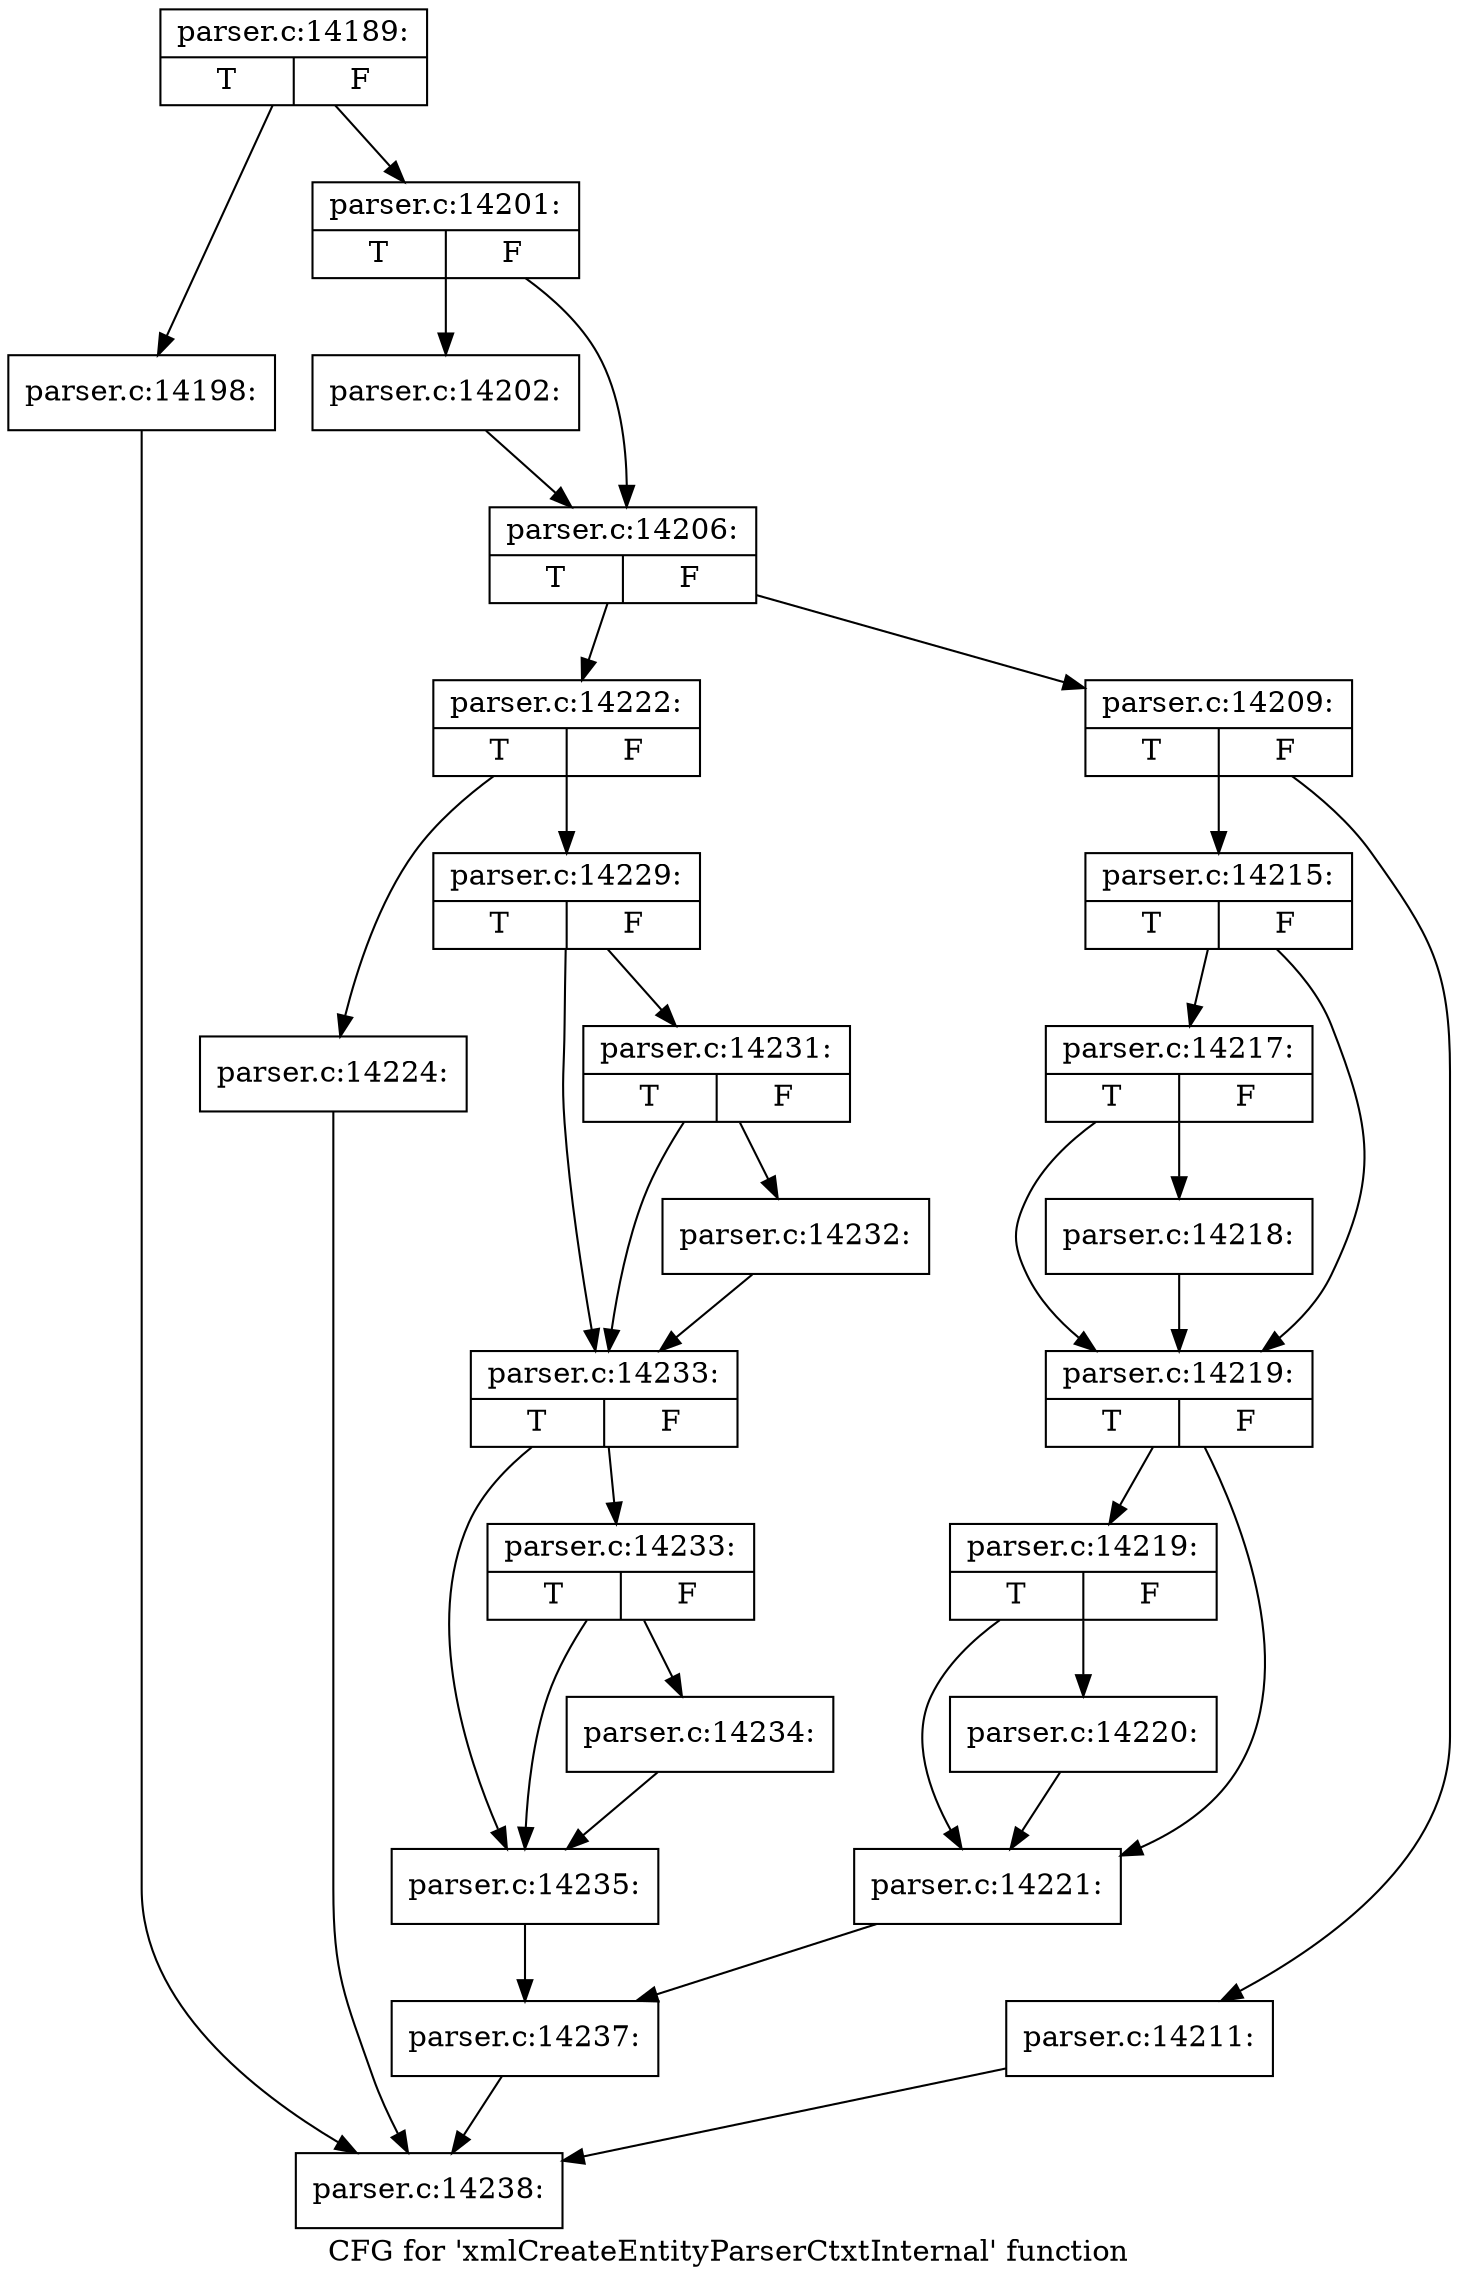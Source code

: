 digraph "CFG for 'xmlCreateEntityParserCtxtInternal' function" {
	label="CFG for 'xmlCreateEntityParserCtxtInternal' function";

	Node0x63d1570 [shape=record,label="{parser.c:14189:|{<s0>T|<s1>F}}"];
	Node0x63d1570 -> Node0x63e3b10;
	Node0x63d1570 -> Node0x63e3b60;
	Node0x63e3b10 [shape=record,label="{parser.c:14198:}"];
	Node0x63e3b10 -> Node0x5eff700;
	Node0x63e3b60 [shape=record,label="{parser.c:14201:|{<s0>T|<s1>F}}"];
	Node0x63e3b60 -> Node0x63e4090;
	Node0x63e3b60 -> Node0x63e40e0;
	Node0x63e4090 [shape=record,label="{parser.c:14202:}"];
	Node0x63e4090 -> Node0x63e40e0;
	Node0x63e40e0 [shape=record,label="{parser.c:14206:|{<s0>T|<s1>F}}"];
	Node0x63e40e0 -> Node0x63e5560;
	Node0x63e40e0 -> Node0x63e59b0;
	Node0x63e5560 [shape=record,label="{parser.c:14209:|{<s0>T|<s1>F}}"];
	Node0x63e5560 -> Node0x63e5dd0;
	Node0x63e5560 -> Node0x63e5e20;
	Node0x63e5dd0 [shape=record,label="{parser.c:14211:}"];
	Node0x63e5dd0 -> Node0x5eff700;
	Node0x63e5e20 [shape=record,label="{parser.c:14215:|{<s0>T|<s1>F}}"];
	Node0x63e5e20 -> Node0x63e6680;
	Node0x63e5e20 -> Node0x63e6630;
	Node0x63e6680 [shape=record,label="{parser.c:14217:|{<s0>T|<s1>F}}"];
	Node0x63e6680 -> Node0x63e65e0;
	Node0x63e6680 -> Node0x63e6630;
	Node0x63e65e0 [shape=record,label="{parser.c:14218:}"];
	Node0x63e65e0 -> Node0x63e6630;
	Node0x63e6630 [shape=record,label="{parser.c:14219:|{<s0>T|<s1>F}}"];
	Node0x63e6630 -> Node0x63e7050;
	Node0x63e6630 -> Node0x63e7000;
	Node0x63e7050 [shape=record,label="{parser.c:14219:|{<s0>T|<s1>F}}"];
	Node0x63e7050 -> Node0x63e6fb0;
	Node0x63e7050 -> Node0x63e7000;
	Node0x63e6fb0 [shape=record,label="{parser.c:14220:}"];
	Node0x63e6fb0 -> Node0x63e7000;
	Node0x63e7000 [shape=record,label="{parser.c:14221:}"];
	Node0x63e7000 -> Node0x63e5960;
	Node0x63e59b0 [shape=record,label="{parser.c:14222:|{<s0>T|<s1>F}}"];
	Node0x63e59b0 -> Node0x63e7e90;
	Node0x63e59b0 -> Node0x63e7ee0;
	Node0x63e7e90 [shape=record,label="{parser.c:14224:}"];
	Node0x63e7e90 -> Node0x5eff700;
	Node0x63e7ee0 [shape=record,label="{parser.c:14229:|{<s0>T|<s1>F}}"];
	Node0x63e7ee0 -> Node0x63e8920;
	Node0x63e7ee0 -> Node0x63e88d0;
	Node0x63e8920 [shape=record,label="{parser.c:14231:|{<s0>T|<s1>F}}"];
	Node0x63e8920 -> Node0x63e8880;
	Node0x63e8920 -> Node0x63e88d0;
	Node0x63e8880 [shape=record,label="{parser.c:14232:}"];
	Node0x63e8880 -> Node0x63e88d0;
	Node0x63e88d0 [shape=record,label="{parser.c:14233:|{<s0>T|<s1>F}}"];
	Node0x63e88d0 -> Node0x63e92f0;
	Node0x63e88d0 -> Node0x63e92a0;
	Node0x63e92f0 [shape=record,label="{parser.c:14233:|{<s0>T|<s1>F}}"];
	Node0x63e92f0 -> Node0x63e9250;
	Node0x63e92f0 -> Node0x63e92a0;
	Node0x63e9250 [shape=record,label="{parser.c:14234:}"];
	Node0x63e9250 -> Node0x63e92a0;
	Node0x63e92a0 [shape=record,label="{parser.c:14235:}"];
	Node0x63e92a0 -> Node0x63e5960;
	Node0x63e5960 [shape=record,label="{parser.c:14237:}"];
	Node0x63e5960 -> Node0x5eff700;
	Node0x5eff700 [shape=record,label="{parser.c:14238:}"];
}
